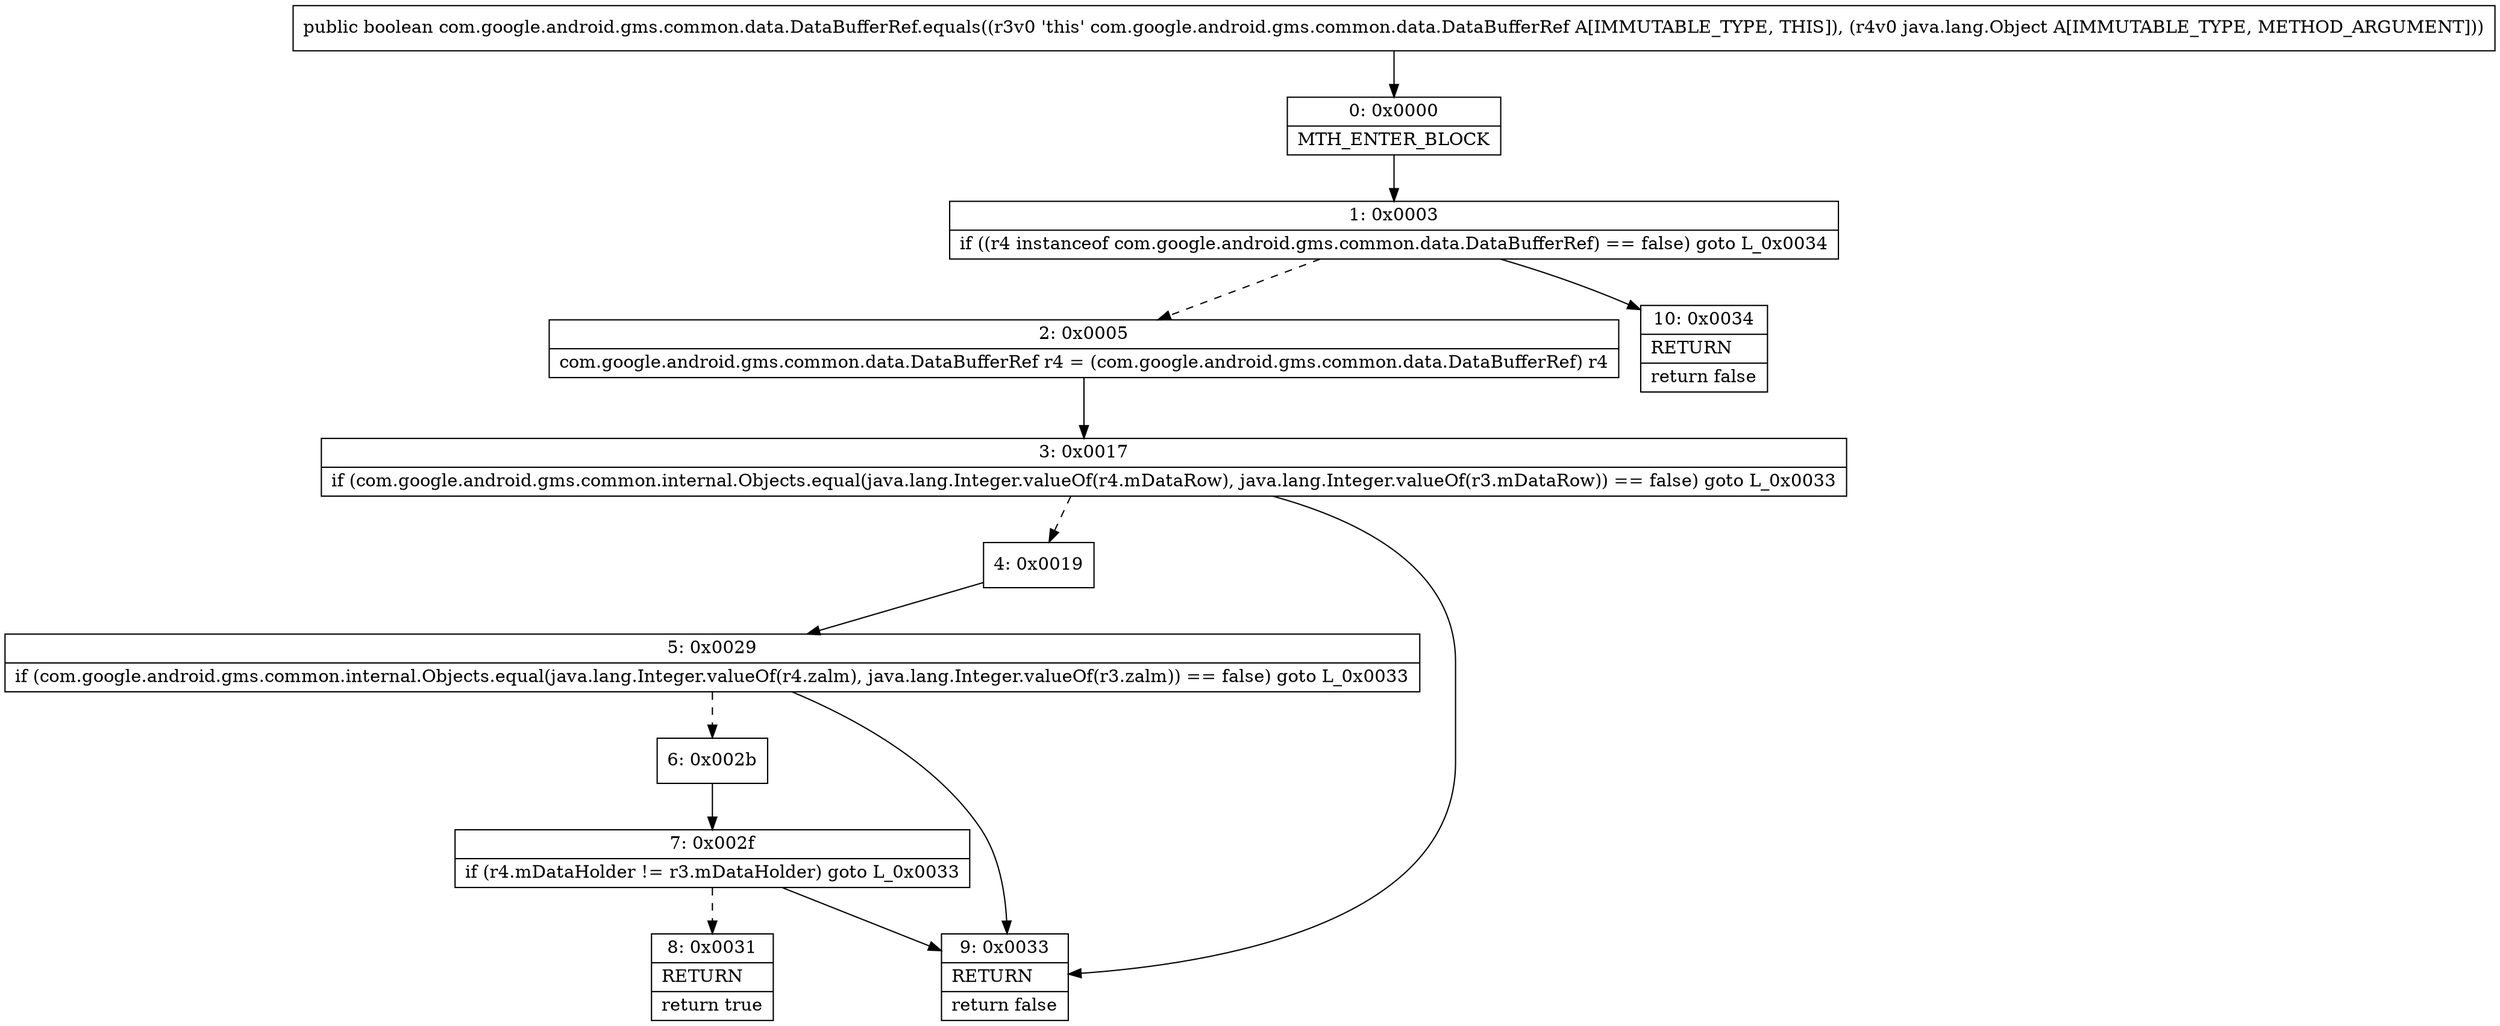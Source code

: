 digraph "CFG forcom.google.android.gms.common.data.DataBufferRef.equals(Ljava\/lang\/Object;)Z" {
Node_0 [shape=record,label="{0\:\ 0x0000|MTH_ENTER_BLOCK\l}"];
Node_1 [shape=record,label="{1\:\ 0x0003|if ((r4 instanceof com.google.android.gms.common.data.DataBufferRef) == false) goto L_0x0034\l}"];
Node_2 [shape=record,label="{2\:\ 0x0005|com.google.android.gms.common.data.DataBufferRef r4 = (com.google.android.gms.common.data.DataBufferRef) r4\l}"];
Node_3 [shape=record,label="{3\:\ 0x0017|if (com.google.android.gms.common.internal.Objects.equal(java.lang.Integer.valueOf(r4.mDataRow), java.lang.Integer.valueOf(r3.mDataRow)) == false) goto L_0x0033\l}"];
Node_4 [shape=record,label="{4\:\ 0x0019}"];
Node_5 [shape=record,label="{5\:\ 0x0029|if (com.google.android.gms.common.internal.Objects.equal(java.lang.Integer.valueOf(r4.zalm), java.lang.Integer.valueOf(r3.zalm)) == false) goto L_0x0033\l}"];
Node_6 [shape=record,label="{6\:\ 0x002b}"];
Node_7 [shape=record,label="{7\:\ 0x002f|if (r4.mDataHolder != r3.mDataHolder) goto L_0x0033\l}"];
Node_8 [shape=record,label="{8\:\ 0x0031|RETURN\l|return true\l}"];
Node_9 [shape=record,label="{9\:\ 0x0033|RETURN\l|return false\l}"];
Node_10 [shape=record,label="{10\:\ 0x0034|RETURN\l|return false\l}"];
MethodNode[shape=record,label="{public boolean com.google.android.gms.common.data.DataBufferRef.equals((r3v0 'this' com.google.android.gms.common.data.DataBufferRef A[IMMUTABLE_TYPE, THIS]), (r4v0 java.lang.Object A[IMMUTABLE_TYPE, METHOD_ARGUMENT])) }"];
MethodNode -> Node_0;
Node_0 -> Node_1;
Node_1 -> Node_2[style=dashed];
Node_1 -> Node_10;
Node_2 -> Node_3;
Node_3 -> Node_4[style=dashed];
Node_3 -> Node_9;
Node_4 -> Node_5;
Node_5 -> Node_6[style=dashed];
Node_5 -> Node_9;
Node_6 -> Node_7;
Node_7 -> Node_8[style=dashed];
Node_7 -> Node_9;
}


